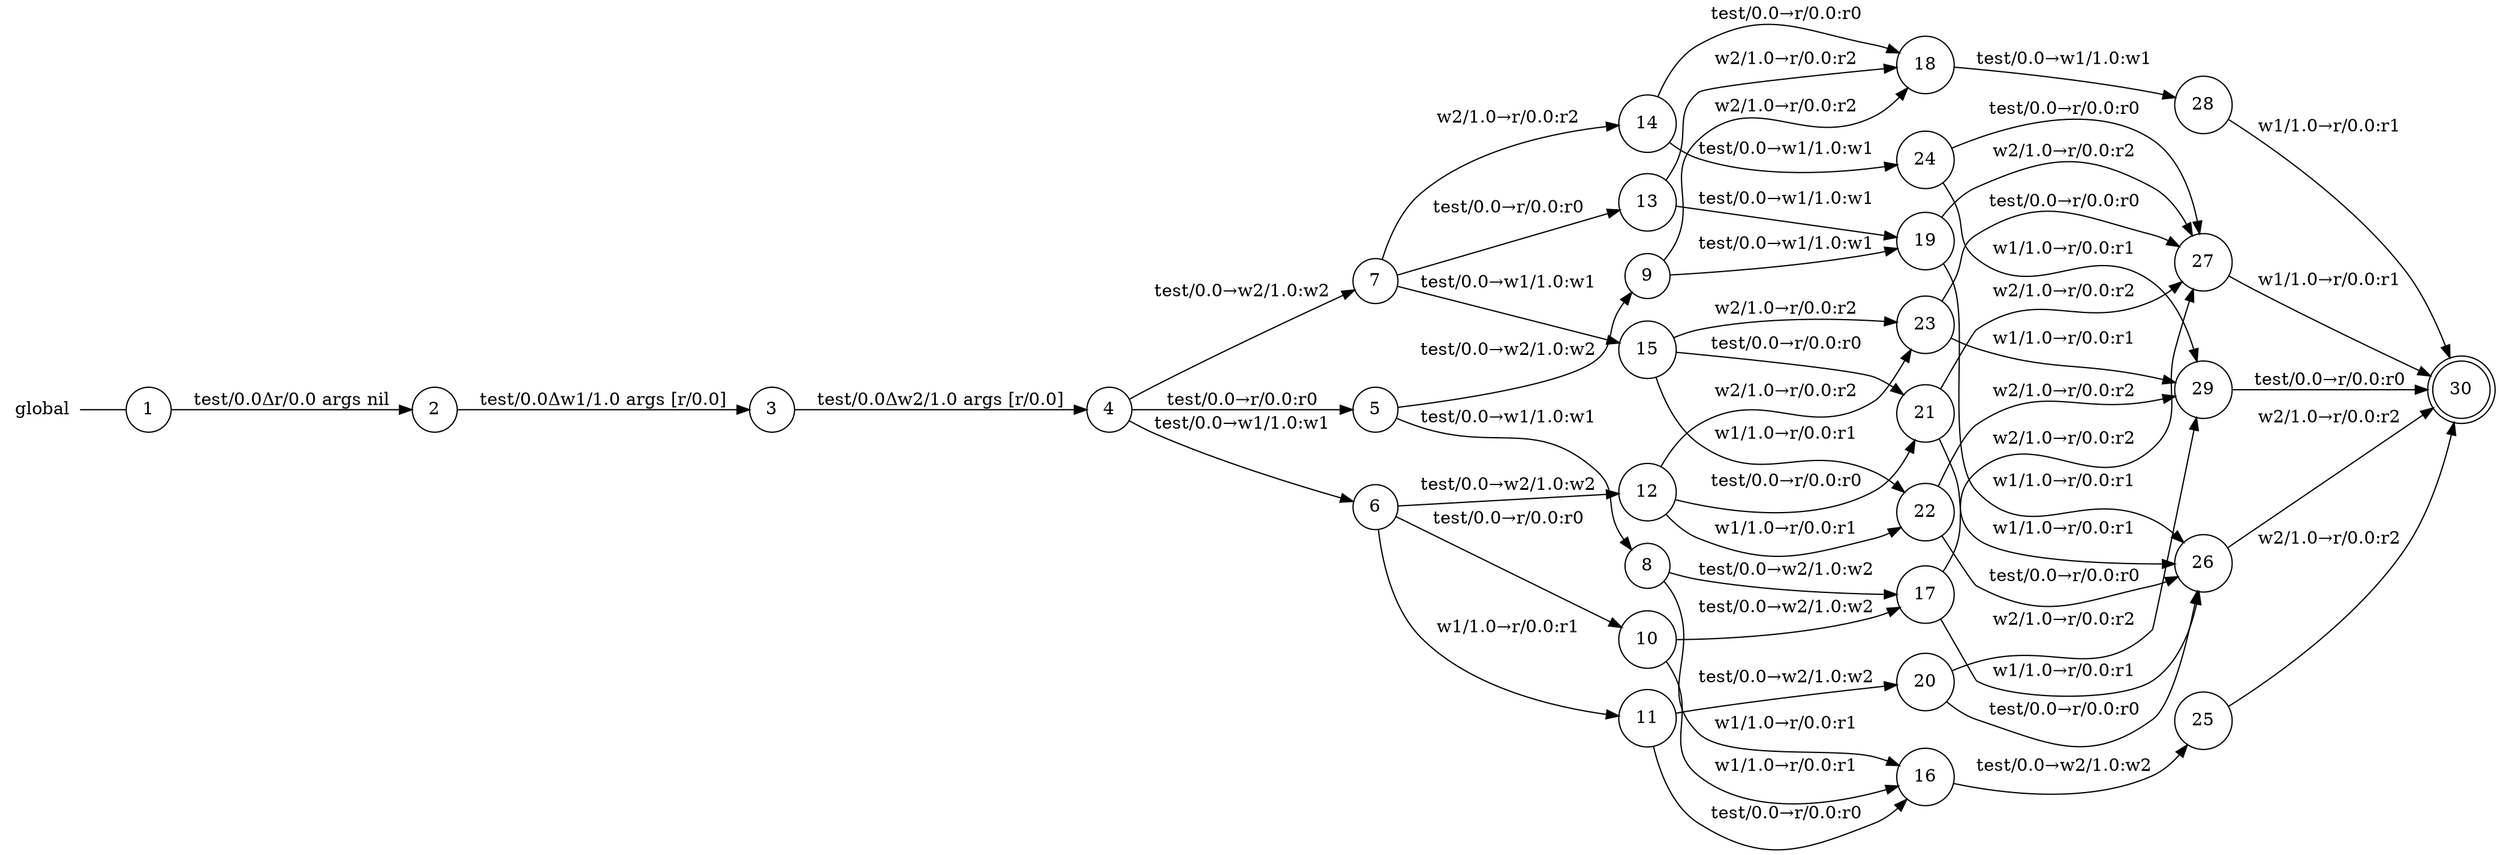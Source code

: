 digraph global {
	rankdir="LR";
	n_0 [label="global", shape="plaintext"];
	n_1 [id="14", shape=circle, label="14"];
	n_2 [id="28", shape=circle, label="28"];
	n_3 [id="9", shape=circle, label="9"];
	n_4 [id="26", shape=circle, label="26"];
	n_5 [id="25", shape=circle, label="25"];
	n_6 [id="8", shape=circle, label="8"];
	n_7 [id="24", shape=circle, label="24"];
	n_8 [id="17", shape=circle, label="17"];
	n_9 [id="1", shape=circle, label="1"];
	n_0 -> n_9 [arrowhead=none];
	n_10 [id="7", shape=circle, label="7"];
	n_11 [id="27", shape=circle, label="27"];
	n_12 [id="30", shape=doublecircle, label="30"];
	n_13 [id="16", shape=circle, label="16"];
	n_14 [id="19", shape=circle, label="19"];
	n_15 [id="4", shape=circle, label="4"];
	n_16 [id="6", shape=circle, label="6"];
	n_17 [id="3", shape=circle, label="3"];
	n_18 [id="12", shape=circle, label="12"];
	n_19 [id="18", shape=circle, label="18"];
	n_20 [id="20", shape=circle, label="20"];
	n_21 [id="23", shape=circle, label="23"];
	n_22 [id="2", shape=circle, label="2"];
	n_23 [id="22", shape=circle, label="22"];
	n_24 [id="11", shape=circle, label="11"];
	n_25 [id="15", shape=circle, label="15"];
	n_26 [id="10", shape=circle, label="10"];
	n_27 [id="13", shape=circle, label="13"];
	n_28 [id="5", shape=circle, label="5"];
	n_29 [id="21", shape=circle, label="21"];
	n_30 [id="29", shape=circle, label="29"];

	n_28 -> n_6 [id="[$e|6]", label="test/0.0→w1/1.0:w1"];
	n_26 -> n_8 [id="[$e|19]", label="test/0.0→w2/1.0:w2"];
	n_4 -> n_12 [id="[$e|49]", label="w2/1.0→r/0.0:r2"];
	n_29 -> n_4 [id="[$e|40]", label="w1/1.0→r/0.0:r1"];
	n_27 -> n_19 [id="[$e|25]", label="w2/1.0→r/0.0:r2"];
	n_23 -> n_30 [id="[$e|43]", label="w2/1.0→r/0.0:r2"];
	n_29 -> n_11 [id="[$e|41]", label="w2/1.0→r/0.0:r2"];
	n_8 -> n_11 [id="[$e|34]", label="w2/1.0→r/0.0:r2"];
	n_18 -> n_29 [id="[$e|22]", label="test/0.0→r/0.0:r0"];
	n_17 -> n_15 [id="[$e|2]", label="test/0.0Δw2/1.0 args [r/0.0]"];
	n_16 -> n_24 [id="[$e|9]", label="w1/1.0→r/0.0:r1"];
	n_26 -> n_13 [id="[$e|18]", label="w1/1.0→r/0.0:r1"];
	n_18 -> n_23 [id="[$e|23]", label="w1/1.0→r/0.0:r1"];
	n_9 -> n_22 [id="[$e|0]", label="test/0.0Δr/0.0 args nil"];
	n_14 -> n_4 [id="[$e|37]", label="w1/1.0→r/0.0:r1"];
	n_6 -> n_8 [id="[$e|15]", label="test/0.0→w2/1.0:w2"];
	n_15 -> n_10 [id="[$e|5]", label="test/0.0→w2/1.0:w2"];
	n_2 -> n_12 [id="[$e|51]", label="w1/1.0→r/0.0:r1"];
	n_1 -> n_7 [id="[$e|28]", label="test/0.0→w1/1.0:w1"];
	n_3 -> n_14 [id="[$e|17]", label="test/0.0→w1/1.0:w1"];
	n_8 -> n_4 [id="[$e|33]", label="w1/1.0→r/0.0:r1"];
	n_7 -> n_11 [id="[$e|46]", label="test/0.0→r/0.0:r0"];
	n_21 -> n_30 [id="[$e|45]", label="w1/1.0→r/0.0:r1"];
	n_14 -> n_11 [id="[$e|36]", label="w2/1.0→r/0.0:r2"];
	n_20 -> n_30 [id="[$e|39]", label="w2/1.0→r/0.0:r2"];
	n_18 -> n_21 [id="[$e|24]", label="w2/1.0→r/0.0:r2"];
	n_13 -> n_5 [id="[$e|32]", label="test/0.0→w2/1.0:w2"];
	n_10 -> n_27 [id="[$e|11]", label="test/0.0→r/0.0:r0"];
	n_24 -> n_20 [id="[$e|21]", label="test/0.0→w2/1.0:w2"];
	n_15 -> n_28 [id="[$e|3]", label="test/0.0→r/0.0:r0"];
	n_3 -> n_19 [id="[$e|16]", label="w2/1.0→r/0.0:r2"];
	n_6 -> n_13 [id="[$e|14]", label="w1/1.0→r/0.0:r1"];
	n_19 -> n_2 [id="[$e|35]", label="test/0.0→w1/1.0:w1"];
	n_28 -> n_3 [id="[$e|7]", label="test/0.0→w2/1.0:w2"];
	n_20 -> n_4 [id="[$e|38]", label="test/0.0→r/0.0:r0"];
	n_10 -> n_25 [id="[$e|13]", label="test/0.0→w1/1.0:w1"];
	n_16 -> n_26 [id="[$e|8]", label="test/0.0→r/0.0:r0"];
	n_23 -> n_4 [id="[$e|42]", label="test/0.0→r/0.0:r0"];
	n_25 -> n_29 [id="[$e|29]", label="test/0.0→r/0.0:r0"];
	n_21 -> n_11 [id="[$e|44]", label="test/0.0→r/0.0:r0"];
	n_10 -> n_1 [id="[$e|12]", label="w2/1.0→r/0.0:r2"];
	n_22 -> n_17 [id="[$e|1]", label="test/0.0Δw1/1.0 args [r/0.0]"];
	n_25 -> n_23 [id="[$e|31]", label="w1/1.0→r/0.0:r1"];
	n_30 -> n_12 [id="[$e|52]", label="test/0.0→r/0.0:r0"];
	n_7 -> n_30 [id="[$e|47]", label="w1/1.0→r/0.0:r1"];
	n_24 -> n_13 [id="[$e|20]", label="test/0.0→r/0.0:r0"];
	n_16 -> n_18 [id="[$e|10]", label="test/0.0→w2/1.0:w2"];
	n_1 -> n_19 [id="[$e|27]", label="test/0.0→r/0.0:r0"];
	n_27 -> n_14 [id="[$e|26]", label="test/0.0→w1/1.0:w1"];
	n_5 -> n_12 [id="[$e|48]", label="w2/1.0→r/0.0:r2"];
	n_15 -> n_16 [id="[$e|4]", label="test/0.0→w1/1.0:w1"];
	n_25 -> n_21 [id="[$e|30]", label="w2/1.0→r/0.0:r2"];
	n_11 -> n_12 [id="[$e|50]", label="w1/1.0→r/0.0:r1"];
}
